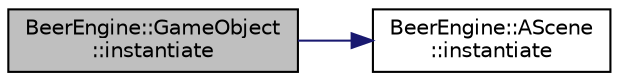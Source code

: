 digraph "BeerEngine::GameObject::instantiate"
{
  edge [fontname="Helvetica",fontsize="10",labelfontname="Helvetica",labelfontsize="10"];
  node [fontname="Helvetica",fontsize="10",shape=record];
  rankdir="LR";
  Node46 [label="BeerEngine::GameObject\l::instantiate",height=0.2,width=0.4,color="black", fillcolor="grey75", style="filled", fontcolor="black"];
  Node46 -> Node47 [color="midnightblue",fontsize="10",style="solid",fontname="Helvetica"];
  Node47 [label="BeerEngine::AScene\l::instantiate",height=0.2,width=0.4,color="black", fillcolor="white", style="filled",URL="$class_beer_engine_1_1_a_scene.html#a2bd087ae22796d1e286c867f4f1ecc38"];
}
